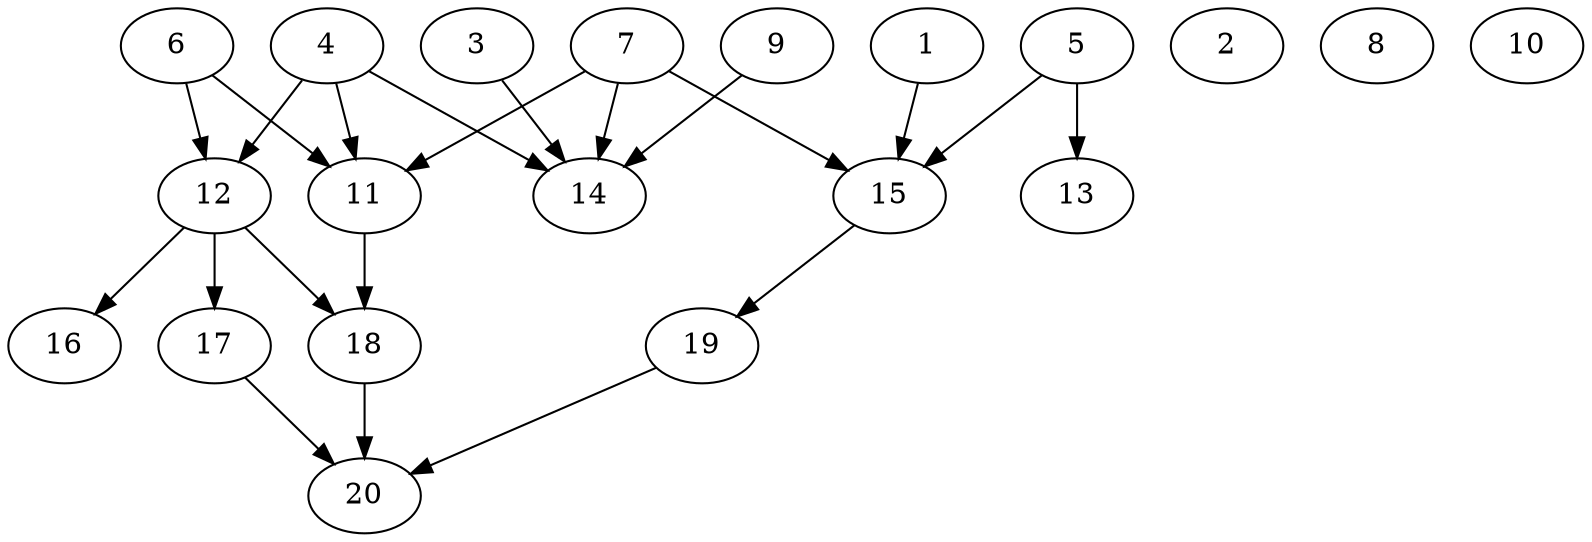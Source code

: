 // DAG automatically generated by daggen at Tue Jul 23 14:29:40 2019
// ./daggen --dot -n 20 --ccr 0.4 --fat 0.7 --regular 0.5 --density 0.7 --mindata 5242880 --maxdata 52428800 
digraph G {
  1 [size="119063040", alpha="0.11", expect_size="47625216"] 
  1 -> 15 [size ="47625216"]
  2 [size="121387520", alpha="0.05", expect_size="48555008"] 
  3 [size="60147200", alpha="0.18", expect_size="24058880"] 
  3 -> 14 [size ="24058880"]
  4 [size="103060480", alpha="0.13", expect_size="41224192"] 
  4 -> 11 [size ="41224192"]
  4 -> 12 [size ="41224192"]
  4 -> 14 [size ="41224192"]
  5 [size="89615360", alpha="0.06", expect_size="35846144"] 
  5 -> 13 [size ="35846144"]
  5 -> 15 [size ="35846144"]
  6 [size="13908480", alpha="0.01", expect_size="5563392"] 
  6 -> 11 [size ="5563392"]
  6 -> 12 [size ="5563392"]
  7 [size="106565120", alpha="0.14", expect_size="42626048"] 
  7 -> 11 [size ="42626048"]
  7 -> 14 [size ="42626048"]
  7 -> 15 [size ="42626048"]
  8 [size="43123200", alpha="0.05", expect_size="17249280"] 
  9 [size="23347200", alpha="0.15", expect_size="9338880"] 
  9 -> 14 [size ="9338880"]
  10 [size="115445760", alpha="0.15", expect_size="46178304"] 
  11 [size="61291520", alpha="0.15", expect_size="24516608"] 
  11 -> 18 [size ="24516608"]
  12 [size="127613440", alpha="0.18", expect_size="51045376"] 
  12 -> 16 [size ="51045376"]
  12 -> 17 [size ="51045376"]
  12 -> 18 [size ="51045376"]
  13 [size="37253120", alpha="0.20", expect_size="14901248"] 
  14 [size="23741440", alpha="0.16", expect_size="9496576"] 
  15 [size="99886080", alpha="0.03", expect_size="39954432"] 
  15 -> 19 [size ="39954432"]
  16 [size="16360960", alpha="0.15", expect_size="6544384"] 
  17 [size="23669760", alpha="0.00", expect_size="9467904"] 
  17 -> 20 [size ="9467904"]
  18 [size="108623360", alpha="0.17", expect_size="43449344"] 
  18 -> 20 [size ="43449344"]
  19 [size="17216000", alpha="0.19", expect_size="6886400"] 
  19 -> 20 [size ="6886400"]
  20 [size="104558080", alpha="0.06", expect_size="41823232"] 
}
